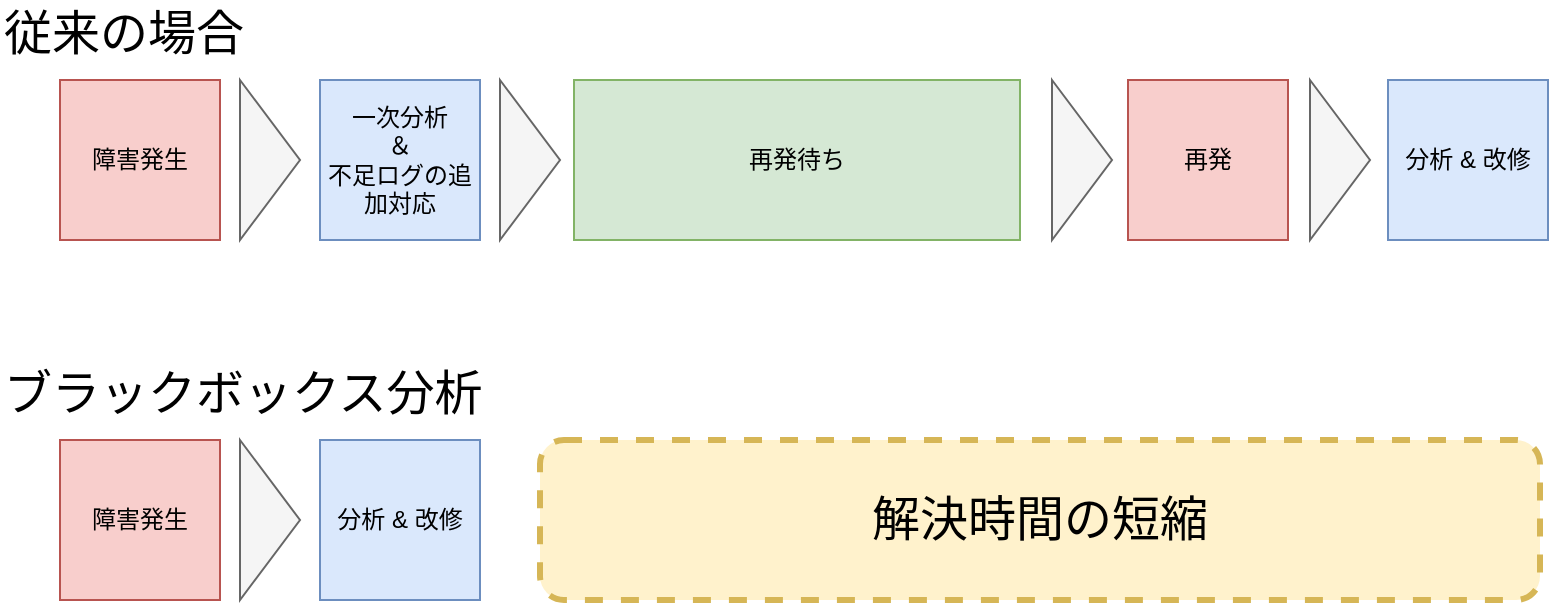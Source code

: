 <mxfile version="12.1.3" type="github" pages="1">
  <diagram id="ZBioDiEXMWZD0WiMCRn4" name="Page-1">
    <mxGraphModel dx="858" dy="428" grid="1" gridSize="10" guides="1" tooltips="1" connect="1" arrows="1" fold="1" page="1" pageScale="1" pageWidth="827" pageHeight="1169" math="0" shadow="0">
      <root>
        <mxCell id="0"/>
        <mxCell id="1" parent="0"/>
        <mxCell id="j0TU_yjhYv-Faje6NQHb-1" value="障害発生" style="whiteSpace=wrap;html=1;aspect=fixed;fillColor=#f8cecc;strokeColor=#b85450;" vertex="1" parent="1">
          <mxGeometry x="40" y="60" width="80" height="80" as="geometry"/>
        </mxCell>
        <mxCell id="j0TU_yjhYv-Faje6NQHb-2" value="一次分析&lt;br&gt;＆&lt;br&gt;不足ログの追加対応" style="whiteSpace=wrap;html=1;aspect=fixed;fillColor=#dae8fc;strokeColor=#6c8ebf;" vertex="1" parent="1">
          <mxGeometry x="170" y="60" width="80" height="80" as="geometry"/>
        </mxCell>
        <mxCell id="j0TU_yjhYv-Faje6NQHb-3" value="再発" style="whiteSpace=wrap;html=1;aspect=fixed;fillColor=#f8cecc;strokeColor=#b85450;" vertex="1" parent="1">
          <mxGeometry x="574" y="60" width="80" height="80" as="geometry"/>
        </mxCell>
        <mxCell id="j0TU_yjhYv-Faje6NQHb-4" value="分析 &amp;amp; 改修" style="whiteSpace=wrap;html=1;aspect=fixed;fillColor=#dae8fc;strokeColor=#6c8ebf;" vertex="1" parent="1">
          <mxGeometry x="704" y="60" width="80" height="80" as="geometry"/>
        </mxCell>
        <mxCell id="j0TU_yjhYv-Faje6NQHb-6" value="再発待ち" style="rounded=0;whiteSpace=wrap;html=1;fillColor=#d5e8d4;strokeColor=#82b366;" vertex="1" parent="1">
          <mxGeometry x="297" y="60" width="223" height="80" as="geometry"/>
        </mxCell>
        <mxCell id="j0TU_yjhYv-Faje6NQHb-7" value="" style="triangle;whiteSpace=wrap;html=1;fillColor=#f5f5f5;strokeColor=#666666;fontColor=#333333;" vertex="1" parent="1">
          <mxGeometry x="130" y="60" width="30" height="80" as="geometry"/>
        </mxCell>
        <mxCell id="j0TU_yjhYv-Faje6NQHb-8" value="" style="triangle;whiteSpace=wrap;html=1;fillColor=#f5f5f5;strokeColor=#666666;fontColor=#333333;" vertex="1" parent="1">
          <mxGeometry x="260" y="60" width="30" height="80" as="geometry"/>
        </mxCell>
        <mxCell id="j0TU_yjhYv-Faje6NQHb-9" value="" style="triangle;whiteSpace=wrap;html=1;fillColor=#f5f5f5;strokeColor=#666666;fontColor=#333333;" vertex="1" parent="1">
          <mxGeometry x="536" y="60" width="30" height="80" as="geometry"/>
        </mxCell>
        <mxCell id="j0TU_yjhYv-Faje6NQHb-11" value="" style="triangle;whiteSpace=wrap;html=1;fillColor=#f5f5f5;strokeColor=#666666;fontColor=#333333;" vertex="1" parent="1">
          <mxGeometry x="665" y="60" width="30" height="80" as="geometry"/>
        </mxCell>
        <mxCell id="j0TU_yjhYv-Faje6NQHb-12" value="&lt;font style=&quot;font-size: 24px&quot;&gt;従来の場合&lt;/font&gt;" style="text;html=1;resizable=0;points=[];autosize=1;align=left;verticalAlign=top;spacingTop=-4;" vertex="1" parent="1">
          <mxGeometry x="10" y="20" width="140" height="20" as="geometry"/>
        </mxCell>
        <mxCell id="j0TU_yjhYv-Faje6NQHb-13" value="障害発生" style="whiteSpace=wrap;html=1;aspect=fixed;fillColor=#f8cecc;strokeColor=#b85450;" vertex="1" parent="1">
          <mxGeometry x="40" y="240" width="80" height="80" as="geometry"/>
        </mxCell>
        <mxCell id="j0TU_yjhYv-Faje6NQHb-16" value="分析 &amp;amp; 改修" style="whiteSpace=wrap;html=1;aspect=fixed;fillColor=#dae8fc;strokeColor=#6c8ebf;" vertex="1" parent="1">
          <mxGeometry x="170" y="240" width="80" height="80" as="geometry"/>
        </mxCell>
        <mxCell id="j0TU_yjhYv-Faje6NQHb-18" value="" style="triangle;whiteSpace=wrap;html=1;fillColor=#f5f5f5;strokeColor=#666666;fontColor=#333333;" vertex="1" parent="1">
          <mxGeometry x="130" y="240" width="30" height="80" as="geometry"/>
        </mxCell>
        <mxCell id="j0TU_yjhYv-Faje6NQHb-22" value="&lt;font style=&quot;font-size: 24px&quot;&gt;ブラックボックス分析&lt;/font&gt;" style="text;html=1;resizable=0;points=[];autosize=1;align=left;verticalAlign=top;spacingTop=-4;" vertex="1" parent="1">
          <mxGeometry x="10" y="200" width="260" height="20" as="geometry"/>
        </mxCell>
        <mxCell id="j0TU_yjhYv-Faje6NQHb-23" value="&lt;font style=&quot;font-size: 24px&quot;&gt;解決時間の短縮&lt;/font&gt;" style="rounded=1;whiteSpace=wrap;html=1;dashed=1;fillColor=#fff2cc;strokeColor=#d6b656;strokeWidth=3;" vertex="1" parent="1">
          <mxGeometry x="280" y="240" width="500" height="80" as="geometry"/>
        </mxCell>
      </root>
    </mxGraphModel>
  </diagram>
</mxfile>
